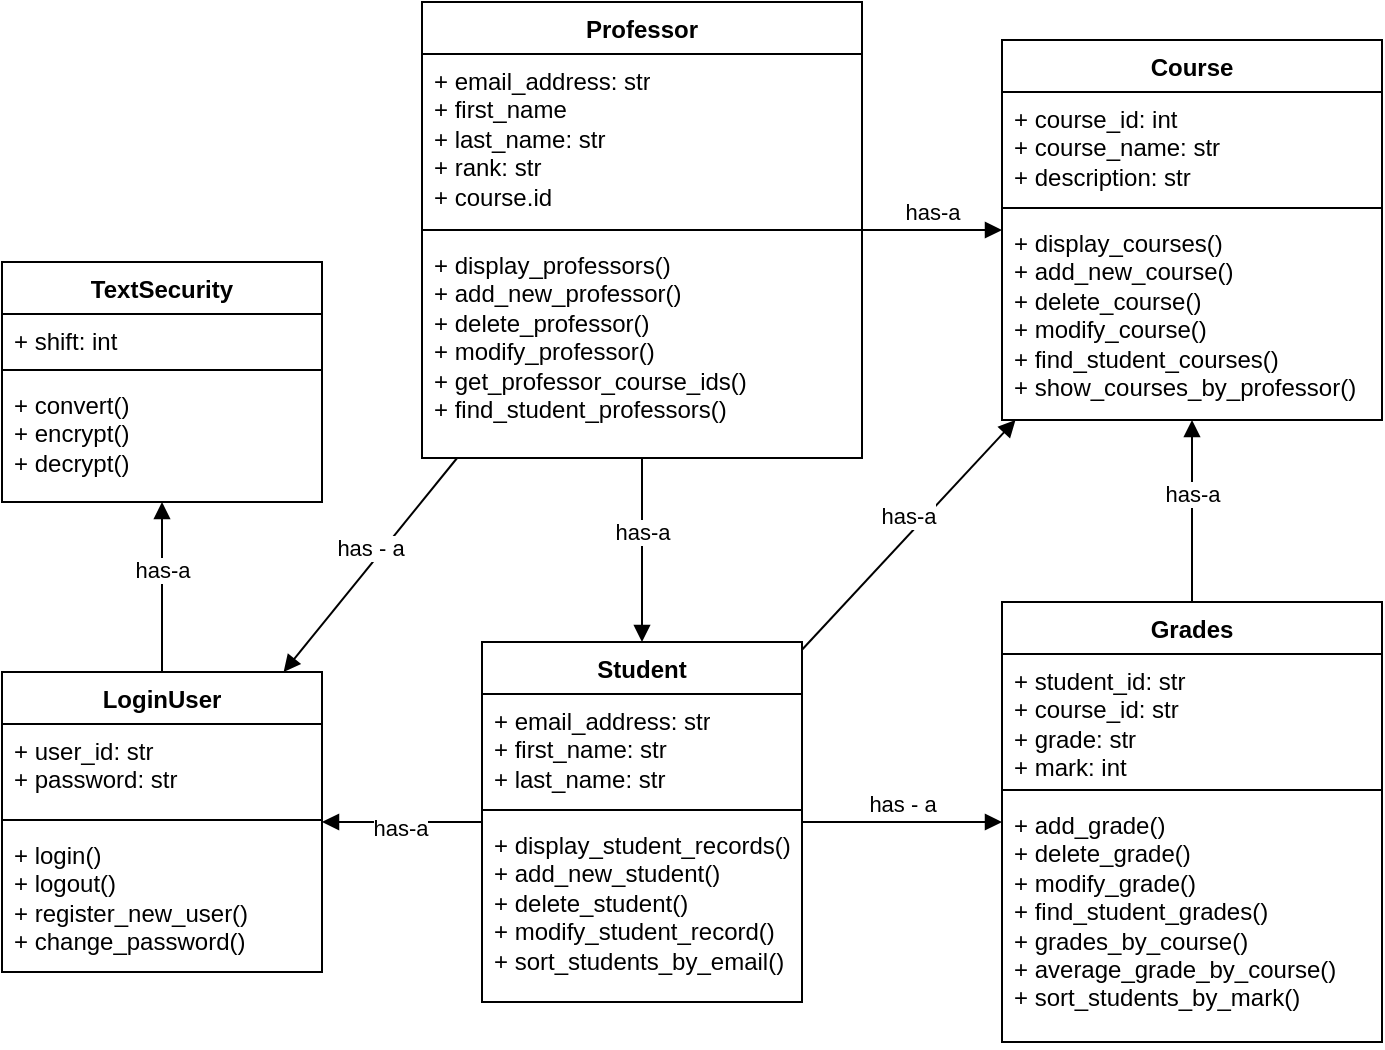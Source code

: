 <mxfile version="26.1.0">
  <diagram id="C5RBs43oDa-KdzZeNtuy" name="Page-1">
    <mxGraphModel dx="1026" dy="565" grid="1" gridSize="10" guides="1" tooltips="1" connect="1" arrows="1" fold="1" page="1" pageScale="1" pageWidth="827" pageHeight="1169" math="0" shadow="0">
      <root>
        <mxCell id="WIyWlLk6GJQsqaUBKTNV-0" />
        <mxCell id="WIyWlLk6GJQsqaUBKTNV-1" parent="WIyWlLk6GJQsqaUBKTNV-0" />
        <mxCell id="fx0zeS7ggwG3Q2NJHzNw-10" value="Student" style="swimlane;fontStyle=1;align=center;verticalAlign=top;childLayout=stackLayout;horizontal=1;startSize=26;horizontalStack=0;resizeParent=1;resizeParentMax=0;resizeLast=0;collapsible=1;marginBottom=0;whiteSpace=wrap;html=1;" parent="WIyWlLk6GJQsqaUBKTNV-1" vertex="1">
          <mxGeometry x="320" y="630" width="160" height="180" as="geometry" />
        </mxCell>
        <mxCell id="fx0zeS7ggwG3Q2NJHzNw-11" value="&lt;div&gt;+ email_address: str&lt;/div&gt;+ first_name: str&lt;div&gt;+ last_name: str&lt;/div&gt;&lt;div&gt;&lt;br&gt;&lt;/div&gt;" style="text;strokeColor=none;fillColor=none;align=left;verticalAlign=top;spacingLeft=4;spacingRight=4;overflow=hidden;rotatable=0;points=[[0,0.5],[1,0.5]];portConstraint=eastwest;whiteSpace=wrap;html=1;" parent="fx0zeS7ggwG3Q2NJHzNw-10" vertex="1">
          <mxGeometry y="26" width="160" height="54" as="geometry" />
        </mxCell>
        <mxCell id="fx0zeS7ggwG3Q2NJHzNw-12" value="" style="line;strokeWidth=1;fillColor=none;align=left;verticalAlign=middle;spacingTop=-1;spacingLeft=3;spacingRight=3;rotatable=0;labelPosition=right;points=[];portConstraint=eastwest;strokeColor=inherit;" parent="fx0zeS7ggwG3Q2NJHzNw-10" vertex="1">
          <mxGeometry y="80" width="160" height="8" as="geometry" />
        </mxCell>
        <mxCell id="fx0zeS7ggwG3Q2NJHzNw-13" value="+ display_student_records()&lt;div&gt;+ add_new_student()&lt;/div&gt;&lt;div&gt;+ delete_student()&lt;/div&gt;&lt;div&gt;+ modify_student_record()&lt;/div&gt;&lt;div&gt;+ sort_students_by_email()&lt;/div&gt;&lt;div&gt;&lt;br&gt;&lt;/div&gt;" style="text;strokeColor=none;fillColor=none;align=left;verticalAlign=top;spacingLeft=4;spacingRight=4;overflow=hidden;rotatable=0;points=[[0,0.5],[1,0.5]];portConstraint=eastwest;whiteSpace=wrap;html=1;" parent="fx0zeS7ggwG3Q2NJHzNw-10" vertex="1">
          <mxGeometry y="88" width="160" height="92" as="geometry" />
        </mxCell>
        <mxCell id="fx0zeS7ggwG3Q2NJHzNw-14" value="Course" style="swimlane;fontStyle=1;align=center;verticalAlign=top;childLayout=stackLayout;horizontal=1;startSize=26;horizontalStack=0;resizeParent=1;resizeParentMax=0;resizeLast=0;collapsible=1;marginBottom=0;whiteSpace=wrap;html=1;" parent="WIyWlLk6GJQsqaUBKTNV-1" vertex="1">
          <mxGeometry x="580" y="329" width="190" height="190" as="geometry" />
        </mxCell>
        <mxCell id="fx0zeS7ggwG3Q2NJHzNw-15" value="+ course_id: int&lt;div&gt;+ course_name: str&lt;/div&gt;&lt;div&gt;+ description: str&lt;/div&gt;" style="text;strokeColor=none;fillColor=none;align=left;verticalAlign=top;spacingLeft=4;spacingRight=4;overflow=hidden;rotatable=0;points=[[0,0.5],[1,0.5]];portConstraint=eastwest;whiteSpace=wrap;html=1;" parent="fx0zeS7ggwG3Q2NJHzNw-14" vertex="1">
          <mxGeometry y="26" width="190" height="54" as="geometry" />
        </mxCell>
        <mxCell id="fx0zeS7ggwG3Q2NJHzNw-16" value="" style="line;strokeWidth=1;fillColor=none;align=left;verticalAlign=middle;spacingTop=-1;spacingLeft=3;spacingRight=3;rotatable=0;labelPosition=right;points=[];portConstraint=eastwest;strokeColor=inherit;" parent="fx0zeS7ggwG3Q2NJHzNw-14" vertex="1">
          <mxGeometry y="80" width="190" height="8" as="geometry" />
        </mxCell>
        <mxCell id="fx0zeS7ggwG3Q2NJHzNw-17" value="+ display_courses()&lt;div&gt;+ add_new_course()&lt;/div&gt;&lt;div&gt;+ delete_course()&lt;/div&gt;&lt;div&gt;+ modify_course()&lt;/div&gt;&lt;div&gt;+ find_student_courses()&lt;/div&gt;&lt;div&gt;+ show_courses_by_professor()&lt;/div&gt;" style="text;strokeColor=none;fillColor=none;align=left;verticalAlign=top;spacingLeft=4;spacingRight=4;overflow=hidden;rotatable=0;points=[[0,0.5],[1,0.5]];portConstraint=eastwest;whiteSpace=wrap;html=1;" parent="fx0zeS7ggwG3Q2NJHzNw-14" vertex="1">
          <mxGeometry y="88" width="190" height="102" as="geometry" />
        </mxCell>
        <mxCell id="fx0zeS7ggwG3Q2NJHzNw-22" value="Professor" style="swimlane;fontStyle=1;align=center;verticalAlign=top;childLayout=stackLayout;horizontal=1;startSize=26;horizontalStack=0;resizeParent=1;resizeParentMax=0;resizeLast=0;collapsible=1;marginBottom=0;whiteSpace=wrap;html=1;" parent="WIyWlLk6GJQsqaUBKTNV-1" vertex="1">
          <mxGeometry x="290" y="310" width="220" height="228" as="geometry" />
        </mxCell>
        <mxCell id="fx0zeS7ggwG3Q2NJHzNw-23" value="&lt;div&gt;+ email_address: str&lt;/div&gt;+ first_name&lt;div&gt;+ last_name: str&lt;/div&gt;&lt;div&gt;+ rank: str&lt;/div&gt;&lt;div&gt;+ course.id&lt;/div&gt;" style="text;strokeColor=none;fillColor=none;align=left;verticalAlign=top;spacingLeft=4;spacingRight=4;overflow=hidden;rotatable=0;points=[[0,0.5],[1,0.5]];portConstraint=eastwest;whiteSpace=wrap;html=1;" parent="fx0zeS7ggwG3Q2NJHzNw-22" vertex="1">
          <mxGeometry y="26" width="220" height="84" as="geometry" />
        </mxCell>
        <mxCell id="fx0zeS7ggwG3Q2NJHzNw-24" value="" style="line;strokeWidth=1;fillColor=none;align=left;verticalAlign=middle;spacingTop=-1;spacingLeft=3;spacingRight=3;rotatable=0;labelPosition=right;points=[];portConstraint=eastwest;strokeColor=inherit;" parent="fx0zeS7ggwG3Q2NJHzNw-22" vertex="1">
          <mxGeometry y="110" width="220" height="8" as="geometry" />
        </mxCell>
        <mxCell id="fx0zeS7ggwG3Q2NJHzNw-25" value="+ display_professors()&lt;div&gt;+ add_new_professor()&lt;/div&gt;&lt;div&gt;+ delete_professor()&lt;/div&gt;&lt;div&gt;+ modify_professor()&lt;/div&gt;&lt;div&gt;+ get_professor_course_ids()&lt;/div&gt;&lt;div&gt;+ find_student_professors()&lt;/div&gt;" style="text;strokeColor=none;fillColor=none;align=left;verticalAlign=top;spacingLeft=4;spacingRight=4;overflow=hidden;rotatable=0;points=[[0,0.5],[1,0.5]];portConstraint=eastwest;whiteSpace=wrap;html=1;" parent="fx0zeS7ggwG3Q2NJHzNw-22" vertex="1">
          <mxGeometry y="118" width="220" height="110" as="geometry" />
        </mxCell>
        <mxCell id="fx0zeS7ggwG3Q2NJHzNw-26" value="LoginUser" style="swimlane;fontStyle=1;align=center;verticalAlign=top;childLayout=stackLayout;horizontal=1;startSize=26;horizontalStack=0;resizeParent=1;resizeParentMax=0;resizeLast=0;collapsible=1;marginBottom=0;whiteSpace=wrap;html=1;" parent="WIyWlLk6GJQsqaUBKTNV-1" vertex="1">
          <mxGeometry x="80" y="645" width="160" height="150" as="geometry" />
        </mxCell>
        <mxCell id="fx0zeS7ggwG3Q2NJHzNw-27" value="+ user_id: str&lt;div&gt;+ password: str&lt;/div&gt;" style="text;strokeColor=none;fillColor=none;align=left;verticalAlign=top;spacingLeft=4;spacingRight=4;overflow=hidden;rotatable=0;points=[[0,0.5],[1,0.5]];portConstraint=eastwest;whiteSpace=wrap;html=1;" parent="fx0zeS7ggwG3Q2NJHzNw-26" vertex="1">
          <mxGeometry y="26" width="160" height="44" as="geometry" />
        </mxCell>
        <mxCell id="fx0zeS7ggwG3Q2NJHzNw-28" value="" style="line;strokeWidth=1;fillColor=none;align=left;verticalAlign=middle;spacingTop=-1;spacingLeft=3;spacingRight=3;rotatable=0;labelPosition=right;points=[];portConstraint=eastwest;strokeColor=inherit;" parent="fx0zeS7ggwG3Q2NJHzNw-26" vertex="1">
          <mxGeometry y="70" width="160" height="8" as="geometry" />
        </mxCell>
        <mxCell id="fx0zeS7ggwG3Q2NJHzNw-29" value="+ login()&lt;div&gt;+ logout()&lt;/div&gt;&lt;div&gt;+ register_new_user()&lt;/div&gt;&lt;div&gt;+ change_password()&lt;/div&gt;" style="text;strokeColor=none;fillColor=none;align=left;verticalAlign=top;spacingLeft=4;spacingRight=4;overflow=hidden;rotatable=0;points=[[0,0.5],[1,0.5]];portConstraint=eastwest;whiteSpace=wrap;html=1;" parent="fx0zeS7ggwG3Q2NJHzNw-26" vertex="1">
          <mxGeometry y="78" width="160" height="72" as="geometry" />
        </mxCell>
        <mxCell id="frMcVBluVbIt9hRwkk89-0" value="Grades" style="swimlane;fontStyle=1;align=center;verticalAlign=top;childLayout=stackLayout;horizontal=1;startSize=26;horizontalStack=0;resizeParent=1;resizeParentMax=0;resizeLast=0;collapsible=1;marginBottom=0;whiteSpace=wrap;html=1;" parent="WIyWlLk6GJQsqaUBKTNV-1" vertex="1">
          <mxGeometry x="580" y="610" width="190" height="220" as="geometry" />
        </mxCell>
        <mxCell id="frMcVBluVbIt9hRwkk89-1" value="+ student_id: str&lt;div&gt;+ course_id: str&lt;/div&gt;&lt;div&gt;+ grade: str&lt;/div&gt;&lt;div&gt;+ mark: int&lt;/div&gt;&lt;div&gt;&lt;br&gt;&lt;/div&gt;&lt;div&gt;&lt;br&gt;&lt;/div&gt;" style="text;strokeColor=none;fillColor=none;align=left;verticalAlign=top;spacingLeft=4;spacingRight=4;overflow=hidden;rotatable=0;points=[[0,0.5],[1,0.5]];portConstraint=eastwest;whiteSpace=wrap;html=1;" parent="frMcVBluVbIt9hRwkk89-0" vertex="1">
          <mxGeometry y="26" width="190" height="64" as="geometry" />
        </mxCell>
        <mxCell id="frMcVBluVbIt9hRwkk89-2" value="" style="line;strokeWidth=1;fillColor=none;align=left;verticalAlign=middle;spacingTop=-1;spacingLeft=3;spacingRight=3;rotatable=0;labelPosition=right;points=[];portConstraint=eastwest;strokeColor=inherit;" parent="frMcVBluVbIt9hRwkk89-0" vertex="1">
          <mxGeometry y="90" width="190" height="8" as="geometry" />
        </mxCell>
        <mxCell id="frMcVBluVbIt9hRwkk89-3" value="+ add_grade()&lt;div&gt;+ delete_grade()&lt;/div&gt;&lt;div&gt;+ modify_grade()&lt;/div&gt;&lt;div&gt;+ find_student_grades()&lt;/div&gt;&lt;div&gt;+ grades_by_course()&lt;/div&gt;&lt;div&gt;+ average_grade_by_course()&lt;/div&gt;&lt;div&gt;+ sort_students_by_mark()&lt;/div&gt;" style="text;strokeColor=none;fillColor=none;align=left;verticalAlign=top;spacingLeft=4;spacingRight=4;overflow=hidden;rotatable=0;points=[[0,0.5],[1,0.5]];portConstraint=eastwest;whiteSpace=wrap;html=1;" parent="frMcVBluVbIt9hRwkk89-0" vertex="1">
          <mxGeometry y="98" width="190" height="122" as="geometry" />
        </mxCell>
        <mxCell id="0WmFjQN0wPsq1p3_cqnV-0" value="TextSecurity" style="swimlane;fontStyle=1;align=center;verticalAlign=top;childLayout=stackLayout;horizontal=1;startSize=26;horizontalStack=0;resizeParent=1;resizeParentMax=0;resizeLast=0;collapsible=1;marginBottom=0;whiteSpace=wrap;html=1;" vertex="1" parent="WIyWlLk6GJQsqaUBKTNV-1">
          <mxGeometry x="80" y="440" width="160" height="120" as="geometry" />
        </mxCell>
        <mxCell id="0WmFjQN0wPsq1p3_cqnV-1" value="&lt;div&gt;+ shift: int&lt;/div&gt;" style="text;strokeColor=none;fillColor=none;align=left;verticalAlign=top;spacingLeft=4;spacingRight=4;overflow=hidden;rotatable=0;points=[[0,0.5],[1,0.5]];portConstraint=eastwest;whiteSpace=wrap;html=1;" vertex="1" parent="0WmFjQN0wPsq1p3_cqnV-0">
          <mxGeometry y="26" width="160" height="24" as="geometry" />
        </mxCell>
        <mxCell id="0WmFjQN0wPsq1p3_cqnV-2" value="" style="line;strokeWidth=1;fillColor=none;align=left;verticalAlign=middle;spacingTop=-1;spacingLeft=3;spacingRight=3;rotatable=0;labelPosition=right;points=[];portConstraint=eastwest;strokeColor=inherit;" vertex="1" parent="0WmFjQN0wPsq1p3_cqnV-0">
          <mxGeometry y="50" width="160" height="8" as="geometry" />
        </mxCell>
        <mxCell id="0WmFjQN0wPsq1p3_cqnV-3" value="+ convert()&lt;div&gt;+ encrypt()&lt;/div&gt;&lt;div&gt;+ decrypt()&lt;/div&gt;" style="text;strokeColor=none;fillColor=none;align=left;verticalAlign=top;spacingLeft=4;spacingRight=4;overflow=hidden;rotatable=0;points=[[0,0.5],[1,0.5]];portConstraint=eastwest;whiteSpace=wrap;html=1;" vertex="1" parent="0WmFjQN0wPsq1p3_cqnV-0">
          <mxGeometry y="58" width="160" height="62" as="geometry" />
        </mxCell>
        <mxCell id="0WmFjQN0wPsq1p3_cqnV-5" value="has - a" style="html=1;verticalAlign=bottom;endArrow=block;curved=0;rounded=0;" edge="1" parent="WIyWlLk6GJQsqaUBKTNV-1" source="fx0zeS7ggwG3Q2NJHzNw-10" target="frMcVBluVbIt9hRwkk89-0">
          <mxGeometry width="80" relative="1" as="geometry">
            <mxPoint x="300" y="360" as="sourcePoint" />
            <mxPoint x="380" y="360" as="targetPoint" />
          </mxGeometry>
        </mxCell>
        <mxCell id="0WmFjQN0wPsq1p3_cqnV-6" value="has-a" style="html=1;verticalAlign=bottom;endArrow=block;curved=0;rounded=0;" edge="1" parent="WIyWlLk6GJQsqaUBKTNV-1" source="fx0zeS7ggwG3Q2NJHzNw-10" target="fx0zeS7ggwG3Q2NJHzNw-14">
          <mxGeometry width="80" relative="1" as="geometry">
            <mxPoint x="300" y="350" as="sourcePoint" />
            <mxPoint x="380" y="350" as="targetPoint" />
          </mxGeometry>
        </mxCell>
        <mxCell id="0WmFjQN0wPsq1p3_cqnV-7" value="has-a" style="html=1;verticalAlign=bottom;endArrow=block;curved=0;rounded=0;" edge="1" parent="WIyWlLk6GJQsqaUBKTNV-1" source="fx0zeS7ggwG3Q2NJHzNw-22" target="fx0zeS7ggwG3Q2NJHzNw-14">
          <mxGeometry width="80" relative="1" as="geometry">
            <mxPoint x="490" y="530" as="sourcePoint" />
            <mxPoint x="570" y="530" as="targetPoint" />
          </mxGeometry>
        </mxCell>
        <mxCell id="0WmFjQN0wPsq1p3_cqnV-8" value="has-a" style="html=1;verticalAlign=bottom;endArrow=block;curved=0;rounded=0;" edge="1" parent="WIyWlLk6GJQsqaUBKTNV-1" source="fx0zeS7ggwG3Q2NJHzNw-22" target="fx0zeS7ggwG3Q2NJHzNw-10">
          <mxGeometry width="80" relative="1" as="geometry">
            <mxPoint x="500" y="520" as="sourcePoint" />
            <mxPoint x="580" y="520" as="targetPoint" />
          </mxGeometry>
        </mxCell>
        <mxCell id="0WmFjQN0wPsq1p3_cqnV-9" value="has-a" style="html=1;verticalAlign=bottom;endArrow=block;curved=0;rounded=0;" edge="1" parent="WIyWlLk6GJQsqaUBKTNV-1" source="frMcVBluVbIt9hRwkk89-0" target="fx0zeS7ggwG3Q2NJHzNw-14">
          <mxGeometry width="80" relative="1" as="geometry">
            <mxPoint x="370" y="570" as="sourcePoint" />
            <mxPoint x="450" y="560" as="targetPoint" />
          </mxGeometry>
        </mxCell>
        <mxCell id="0WmFjQN0wPsq1p3_cqnV-10" value="" style="html=1;verticalAlign=bottom;endArrow=block;curved=0;rounded=0;" edge="1" parent="WIyWlLk6GJQsqaUBKTNV-1" source="fx0zeS7ggwG3Q2NJHzNw-10" target="fx0zeS7ggwG3Q2NJHzNw-26">
          <mxGeometry width="80" relative="1" as="geometry">
            <mxPoint x="370" y="610" as="sourcePoint" />
            <mxPoint x="300" y="670" as="targetPoint" />
          </mxGeometry>
        </mxCell>
        <mxCell id="0WmFjQN0wPsq1p3_cqnV-11" value="has-a" style="edgeLabel;html=1;align=center;verticalAlign=middle;resizable=0;points=[];" vertex="1" connectable="0" parent="0WmFjQN0wPsq1p3_cqnV-10">
          <mxGeometry x="0.021" y="3" relative="1" as="geometry">
            <mxPoint as="offset" />
          </mxGeometry>
        </mxCell>
        <mxCell id="0WmFjQN0wPsq1p3_cqnV-12" value="has - a" style="html=1;verticalAlign=bottom;endArrow=block;curved=0;rounded=0;" edge="1" parent="WIyWlLk6GJQsqaUBKTNV-1" source="fx0zeS7ggwG3Q2NJHzNw-22" target="fx0zeS7ggwG3Q2NJHzNw-26">
          <mxGeometry width="80" relative="1" as="geometry">
            <mxPoint x="370" y="610" as="sourcePoint" />
            <mxPoint x="450" y="610" as="targetPoint" />
          </mxGeometry>
        </mxCell>
        <mxCell id="0WmFjQN0wPsq1p3_cqnV-13" value="has-a" style="html=1;verticalAlign=bottom;endArrow=block;curved=0;rounded=0;" edge="1" parent="WIyWlLk6GJQsqaUBKTNV-1" source="fx0zeS7ggwG3Q2NJHzNw-26" target="0WmFjQN0wPsq1p3_cqnV-0">
          <mxGeometry width="80" relative="1" as="geometry">
            <mxPoint x="370" y="590" as="sourcePoint" />
            <mxPoint x="450" y="590" as="targetPoint" />
          </mxGeometry>
        </mxCell>
      </root>
    </mxGraphModel>
  </diagram>
</mxfile>
